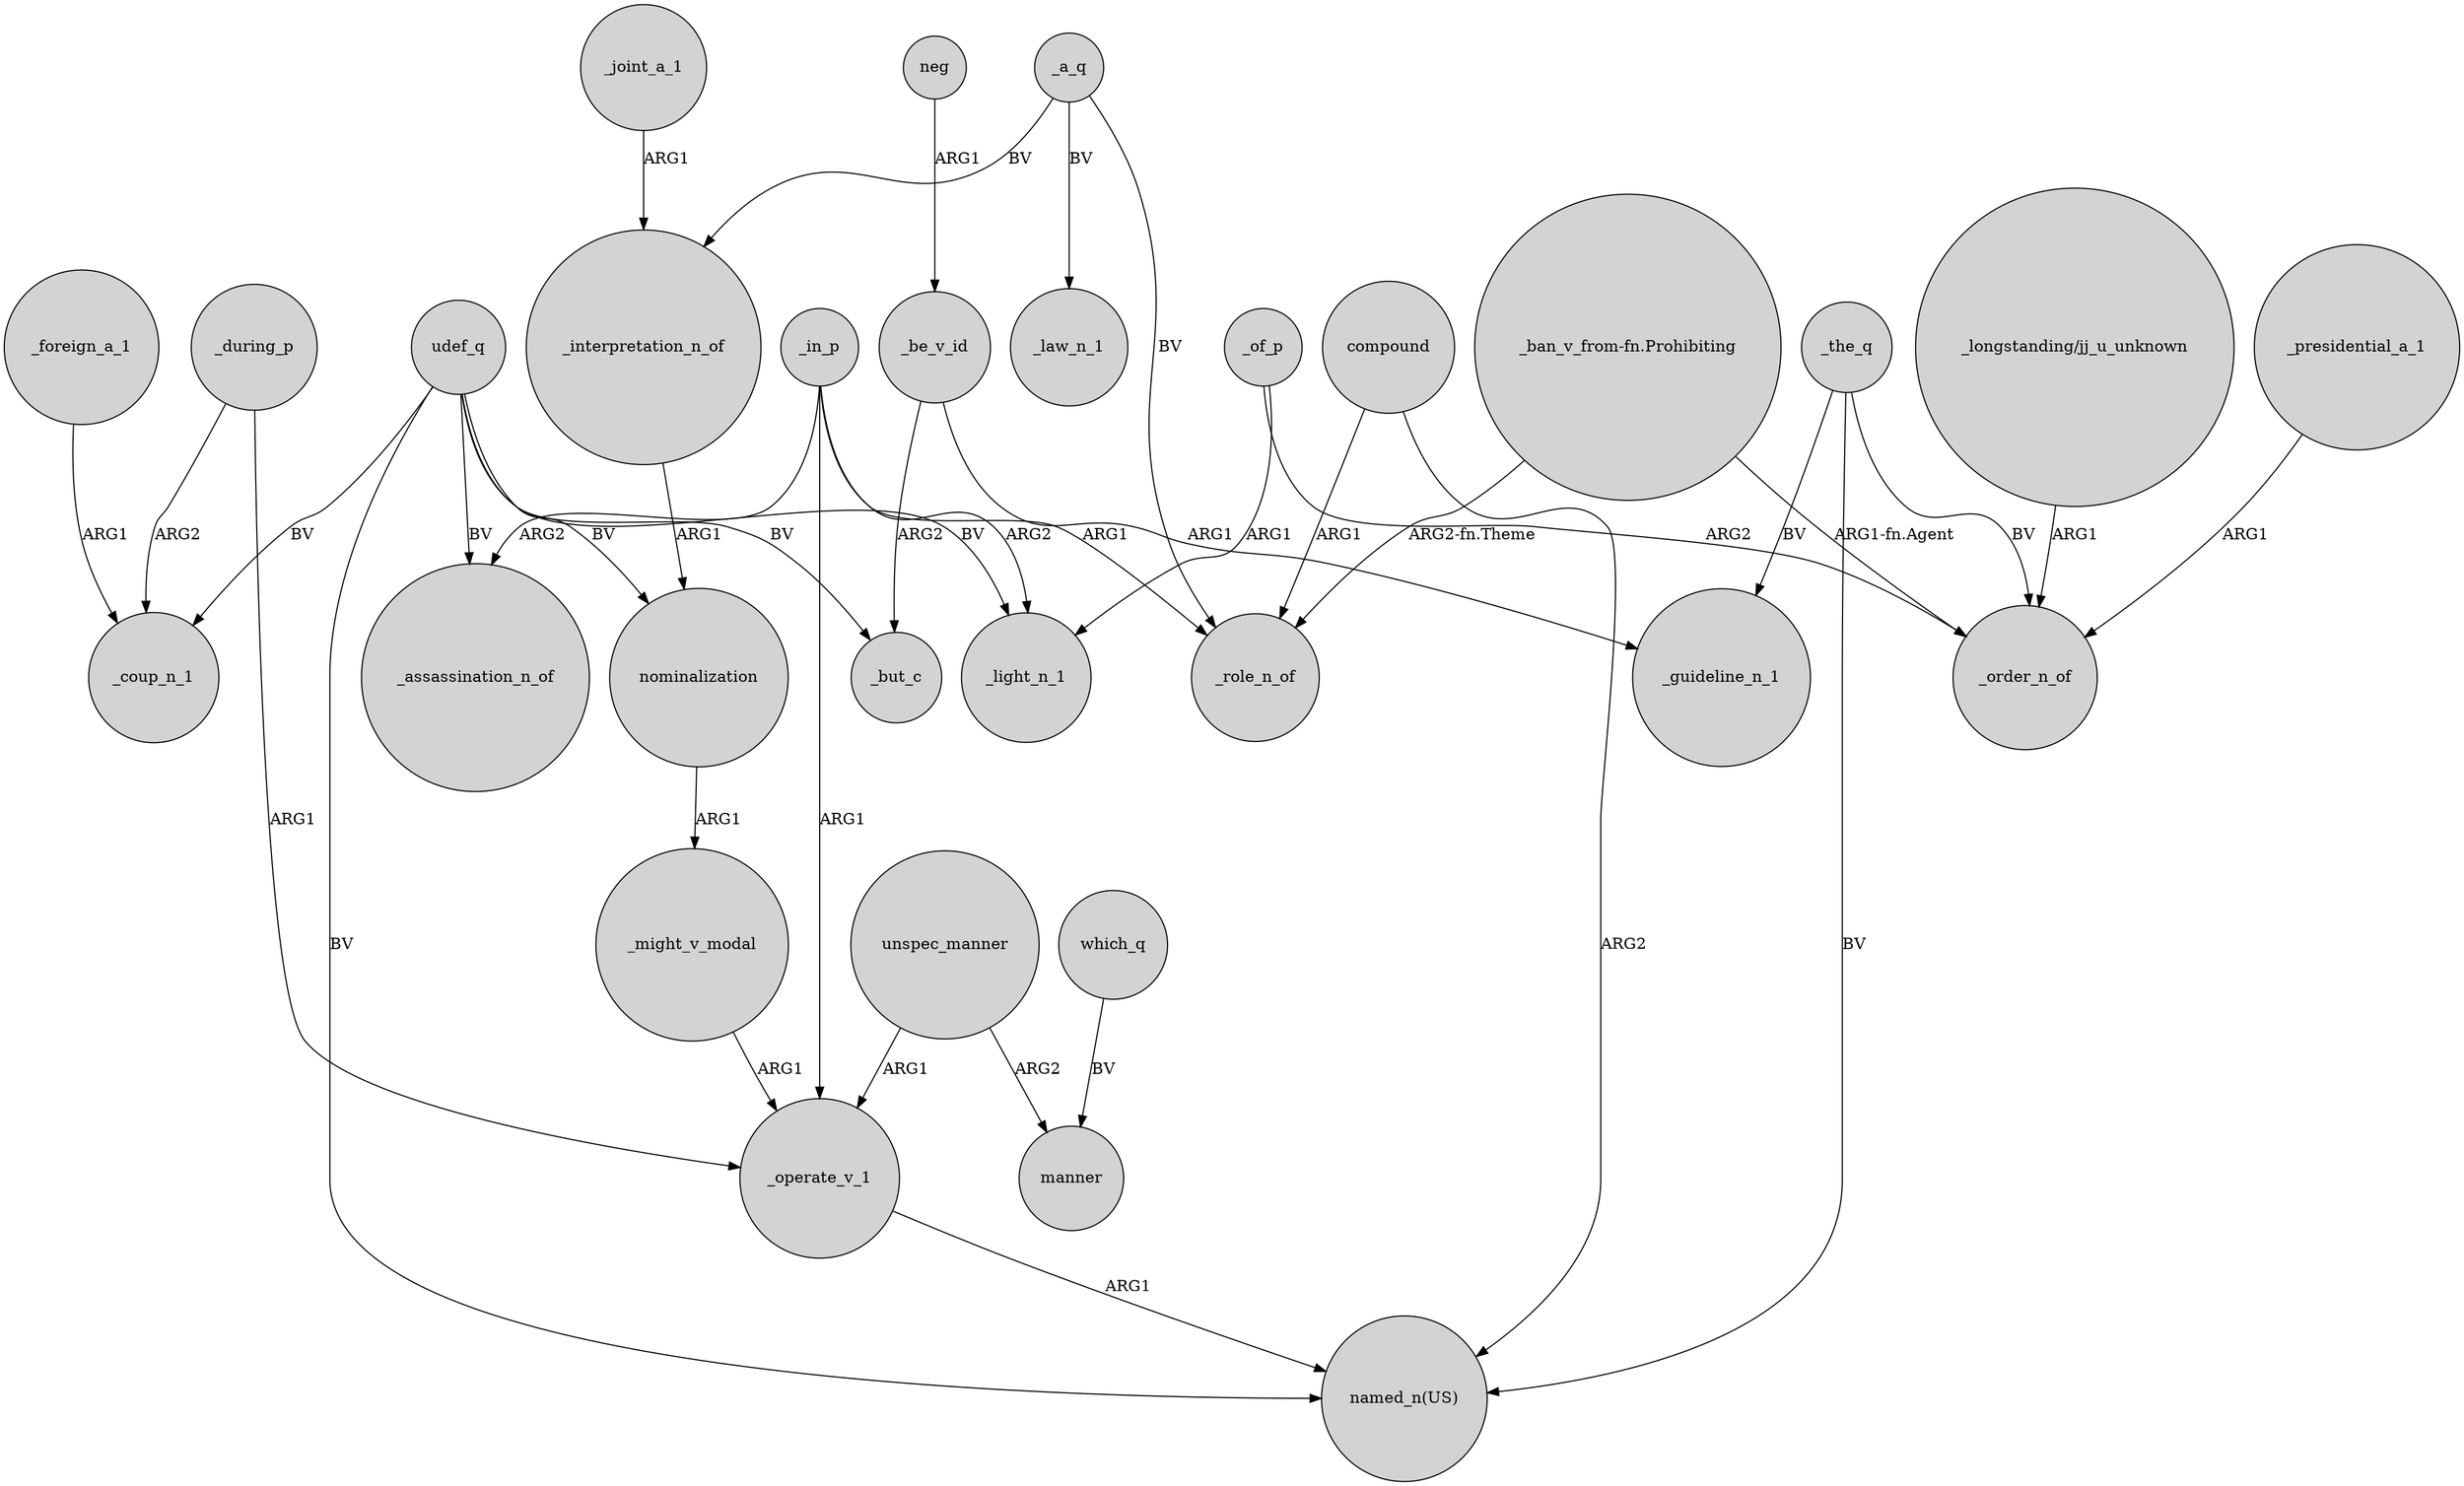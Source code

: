 digraph {
	node [shape=circle style=filled]
	udef_q -> "named_n(US)" [label=BV]
	_joint_a_1 -> _interpretation_n_of [label=ARG1]
	_a_q -> _role_n_of [label=BV]
	"_longstanding/jj_u_unknown" -> _order_n_of [label=ARG1]
	_presidential_a_1 -> _order_n_of [label=ARG1]
	_in_p -> _assassination_n_of [label=ARG2]
	_in_p -> _light_n_1 [label=ARG2]
	udef_q -> _coup_n_1 [label=BV]
	_a_q -> _interpretation_n_of [label=BV]
	_the_q -> _order_n_of [label=BV]
	nominalization -> _might_v_modal [label=ARG1]
	which_q -> manner [label=BV]
	_of_p -> _order_n_of [label=ARG2]
	compound -> _role_n_of [label=ARG1]
	compound -> "named_n(US)" [label=ARG2]
	_the_q -> "named_n(US)" [label=BV]
	_operate_v_1 -> "named_n(US)" [label=ARG1]
	udef_q -> _assassination_n_of [label=BV]
	unspec_manner -> _operate_v_1 [label=ARG1]
	_a_q -> _law_n_1 [label=BV]
	_interpretation_n_of -> nominalization [label=ARG1]
	_might_v_modal -> _operate_v_1 [label=ARG1]
	_during_p -> _coup_n_1 [label=ARG2]
	_the_q -> _guideline_n_1 [label=BV]
	udef_q -> nominalization [label=BV]
	"_ban_v_from-fn.Prohibiting" -> _role_n_of [label="ARG2-fn.Theme"]
	_foreign_a_1 -> _coup_n_1 [label=ARG1]
	_in_p -> _operate_v_1 [label=ARG1]
	neg -> _be_v_id [label=ARG1]
	_of_p -> _light_n_1 [label=ARG1]
	_be_v_id -> _guideline_n_1 [label=ARG1]
	"_ban_v_from-fn.Prohibiting" -> _order_n_of [label="ARG1-fn.Agent"]
	_during_p -> _operate_v_1 [label=ARG1]
	_in_p -> _role_n_of [label=ARG1]
	unspec_manner -> manner [label=ARG2]
	udef_q -> _but_c [label=BV]
	udef_q -> _light_n_1 [label=BV]
	_be_v_id -> _but_c [label=ARG2]
}
